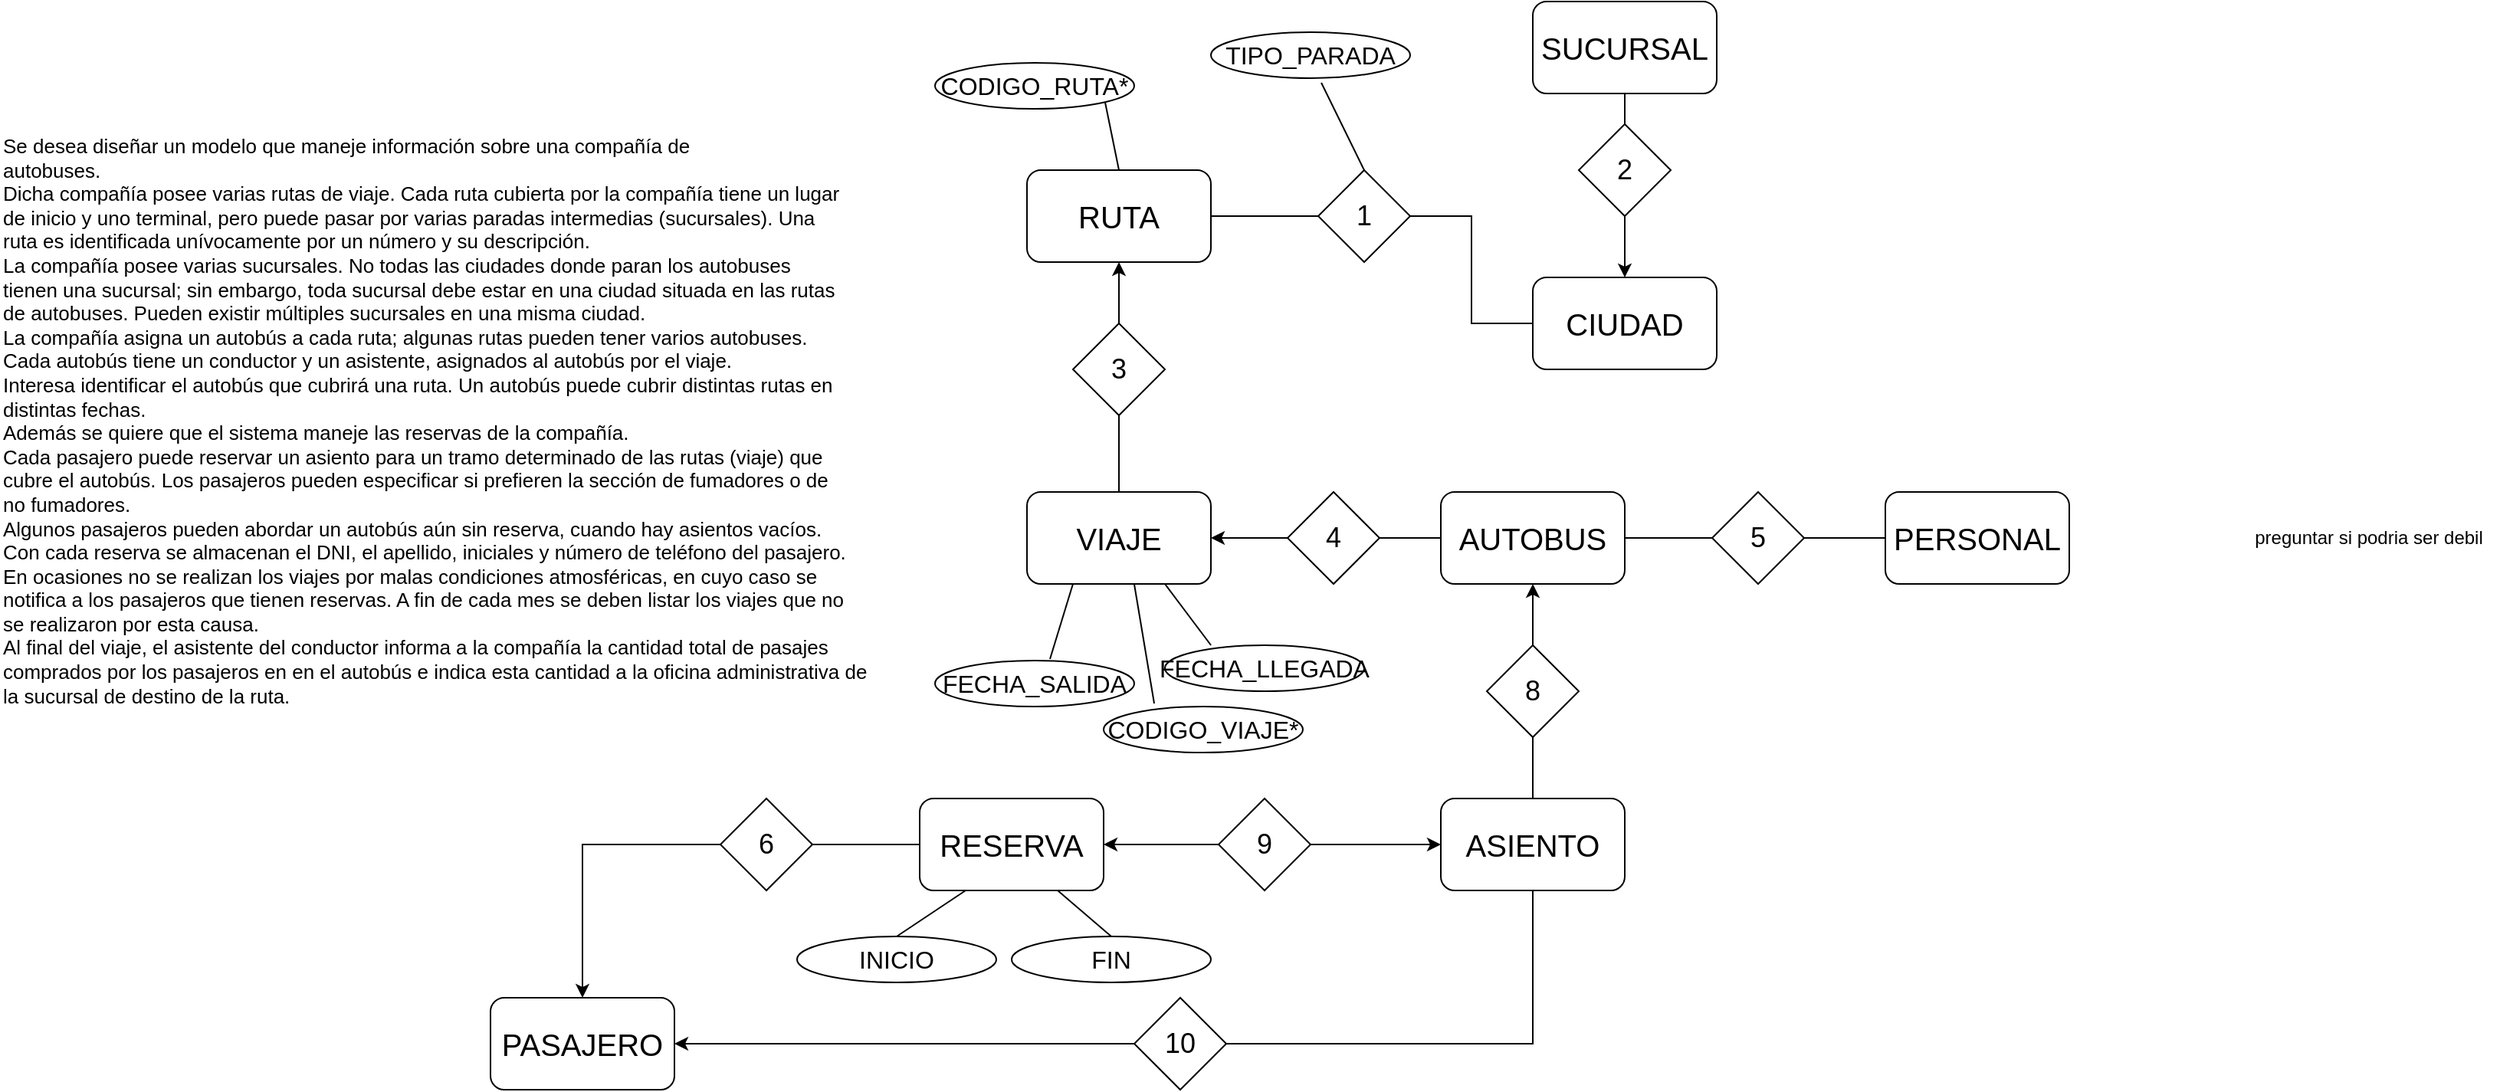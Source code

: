 <mxfile version="28.0.6">
  <diagram name="Página-1" id="aE-FFl67toxIuaBDlC4I">
    <mxGraphModel dx="2505" dy="989" grid="1" gridSize="10" guides="1" tooltips="1" connect="1" arrows="1" fold="1" page="1" pageScale="1" pageWidth="827" pageHeight="1169" math="0" shadow="0">
      <root>
        <mxCell id="0" />
        <mxCell id="1" parent="0" />
        <mxCell id="NjuNJt6X4ykDcnOs9bxC-1" value="Se desea diseñar un modelo que maneje información sobre una compañía de&lt;br&gt;autobuses.&lt;br&gt;Dicha compañía posee varias rutas de viaje. Cada ruta cubierta por la compañía tiene un lugar&lt;br&gt;de inicio y uno terminal, pero puede pasar por varias paradas intermedias (sucursales). Una&lt;br&gt;ruta es identificada unívocamente por un número y su descripción.&lt;br&gt;La compañía posee varias sucursales. No todas las ciudades donde paran los autobuses&lt;br&gt;tienen una sucursal; sin embargo, toda sucursal debe estar en una ciudad situada en las rutas&lt;br&gt;de autobuses. Pueden existir múltiples sucursales en una misma ciudad.&lt;br&gt;La compañía asigna un autobús a cada ruta; algunas rutas pueden tener varios autobuses.&lt;br&gt;Cada autobús tiene un conductor y un asistente, asignados al autobús por el viaje.&lt;br&gt;Interesa identificar el autobús que cubrirá una ruta. Un autobús puede cubrir distintas rutas en&lt;br&gt;distintas fechas.&lt;br&gt;Además se quiere que el sistema maneje las reservas de la compañía.&lt;br&gt;Cada pasajero puede reservar un asiento para un tramo determinado de las rutas (viaje) que&lt;br&gt;cubre el autobús. Los pasajeros pueden especificar si prefieren la sección de fumadores o de&lt;br&gt;no fumadores.&lt;br&gt;Algunos pasajeros pueden abordar un autobús aún sin reserva, cuando hay asientos vacíos.&lt;br&gt;Con cada reserva se almacenan el DNI, el apellido, iniciales y número de teléfono del pasajero.&lt;br&gt;En ocasiones no se realizan los viajes por malas condiciones atmosféricas, en cuyo caso se&lt;br&gt;notifica a los pasajeros que tienen reservas. A fin de cada mes se deben listar los viajes que no&lt;br&gt;se realizaron por esta causa.&lt;br&gt;Al final del viaje, el asistente del conductor informa a la compañía la cantidad total de pasajes&lt;br&gt;comprados por los pasajeros en en el autobús e indica esta cantidad a la oficina administrativa de&lt;br/&gt;la sucursal de destino de la ruta.&lt;div&gt;&lt;br/&gt;&lt;/div&gt;" style="text;whiteSpace=wrap;html=1;fontSize=13;" vertex="1" parent="1">
          <mxGeometry x="-350" y="350" width="570" height="360" as="geometry" />
        </mxCell>
        <mxCell id="NjuNJt6X4ykDcnOs9bxC-2" value="RUTA" style="rounded=1;whiteSpace=wrap;html=1;fontSize=20;" vertex="1" parent="1">
          <mxGeometry x="320" y="380" width="120" height="60" as="geometry" />
        </mxCell>
        <mxCell id="NjuNJt6X4ykDcnOs9bxC-10" value="CIUDAD" style="rounded=1;whiteSpace=wrap;html=1;fontSize=20;" vertex="1" parent="1">
          <mxGeometry x="650" y="450" width="120" height="60" as="geometry" />
        </mxCell>
        <mxCell id="NjuNJt6X4ykDcnOs9bxC-12" style="edgeStyle=orthogonalEdgeStyle;rounded=0;orthogonalLoop=1;jettySize=auto;html=1;entryX=1;entryY=0.5;entryDx=0;entryDy=0;endArrow=none;endFill=0;" edge="1" parent="1" source="NjuNJt6X4ykDcnOs9bxC-11" target="NjuNJt6X4ykDcnOs9bxC-2">
          <mxGeometry relative="1" as="geometry">
            <mxPoint x="450" y="400" as="targetPoint" />
          </mxGeometry>
        </mxCell>
        <mxCell id="NjuNJt6X4ykDcnOs9bxC-13" style="edgeStyle=orthogonalEdgeStyle;rounded=0;orthogonalLoop=1;jettySize=auto;html=1;entryX=0;entryY=0.5;entryDx=0;entryDy=0;endArrow=none;endFill=0;" edge="1" parent="1" source="NjuNJt6X4ykDcnOs9bxC-11" target="NjuNJt6X4ykDcnOs9bxC-10">
          <mxGeometry relative="1" as="geometry" />
        </mxCell>
        <mxCell id="NjuNJt6X4ykDcnOs9bxC-11" value="1" style="rhombus;whiteSpace=wrap;html=1;fontSize=18;" vertex="1" parent="1">
          <mxGeometry x="510" y="380" width="60" height="60" as="geometry" />
        </mxCell>
        <mxCell id="NjuNJt6X4ykDcnOs9bxC-16" value="TIPO_PARADA" style="ellipse;whiteSpace=wrap;html=1;fontSize=16;" vertex="1" parent="1">
          <mxGeometry x="440" y="290" width="130" height="30" as="geometry" />
        </mxCell>
        <mxCell id="NjuNJt6X4ykDcnOs9bxC-17" value="" style="endArrow=none;html=1;rounded=0;entryX=0.5;entryY=0;entryDx=0;entryDy=0;exitX=0.554;exitY=1.1;exitDx=0;exitDy=0;exitPerimeter=0;" edge="1" parent="1" source="NjuNJt6X4ykDcnOs9bxC-16" target="NjuNJt6X4ykDcnOs9bxC-11">
          <mxGeometry width="50" height="50" relative="1" as="geometry">
            <mxPoint x="380" y="320" as="sourcePoint" />
            <mxPoint x="430" y="270" as="targetPoint" />
          </mxGeometry>
        </mxCell>
        <mxCell id="NjuNJt6X4ykDcnOs9bxC-18" value="SUCURSAL" style="rounded=1;whiteSpace=wrap;html=1;fontSize=20;" vertex="1" parent="1">
          <mxGeometry x="650" y="270" width="120" height="60" as="geometry" />
        </mxCell>
        <mxCell id="NjuNJt6X4ykDcnOs9bxC-20" style="edgeStyle=orthogonalEdgeStyle;rounded=0;orthogonalLoop=1;jettySize=auto;html=1;entryX=0.5;entryY=1;entryDx=0;entryDy=0;endArrow=none;endFill=0;" edge="1" parent="1" source="NjuNJt6X4ykDcnOs9bxC-19" target="NjuNJt6X4ykDcnOs9bxC-18">
          <mxGeometry relative="1" as="geometry" />
        </mxCell>
        <mxCell id="NjuNJt6X4ykDcnOs9bxC-21" style="edgeStyle=orthogonalEdgeStyle;rounded=0;orthogonalLoop=1;jettySize=auto;html=1;entryX=0.5;entryY=0;entryDx=0;entryDy=0;" edge="1" parent="1" source="NjuNJt6X4ykDcnOs9bxC-19" target="NjuNJt6X4ykDcnOs9bxC-10">
          <mxGeometry relative="1" as="geometry" />
        </mxCell>
        <mxCell id="NjuNJt6X4ykDcnOs9bxC-19" value="2" style="rhombus;whiteSpace=wrap;html=1;fontSize=18;" vertex="1" parent="1">
          <mxGeometry x="680" y="350" width="60" height="60" as="geometry" />
        </mxCell>
        <mxCell id="NjuNJt6X4ykDcnOs9bxC-22" value="VIAJE" style="rounded=1;whiteSpace=wrap;html=1;fontSize=20;" vertex="1" parent="1">
          <mxGeometry x="320" y="590" width="120" height="60" as="geometry" />
        </mxCell>
        <mxCell id="NjuNJt6X4ykDcnOs9bxC-23" value="preguntar si podria ser debil" style="text;html=1;align=center;verticalAlign=middle;resizable=0;points=[];autosize=1;strokeColor=none;fillColor=none;" vertex="1" parent="1">
          <mxGeometry x="1110" y="605" width="170" height="30" as="geometry" />
        </mxCell>
        <mxCell id="NjuNJt6X4ykDcnOs9bxC-24" value="3" style="rhombus;whiteSpace=wrap;html=1;fontSize=18;" vertex="1" parent="1">
          <mxGeometry x="350" y="480" width="60" height="60" as="geometry" />
        </mxCell>
        <mxCell id="NjuNJt6X4ykDcnOs9bxC-25" style="edgeStyle=orthogonalEdgeStyle;rounded=0;orthogonalLoop=1;jettySize=auto;html=1;entryX=0.5;entryY=1;entryDx=0;entryDy=0;entryPerimeter=0;" edge="1" parent="1" source="NjuNJt6X4ykDcnOs9bxC-24" target="NjuNJt6X4ykDcnOs9bxC-2">
          <mxGeometry relative="1" as="geometry" />
        </mxCell>
        <mxCell id="NjuNJt6X4ykDcnOs9bxC-26" style="edgeStyle=orthogonalEdgeStyle;rounded=0;orthogonalLoop=1;jettySize=auto;html=1;entryX=0.5;entryY=0;entryDx=0;entryDy=0;endArrow=none;endFill=0;" edge="1" parent="1" source="NjuNJt6X4ykDcnOs9bxC-24" target="NjuNJt6X4ykDcnOs9bxC-22">
          <mxGeometry relative="1" as="geometry">
            <mxPoint x="382.13" y="570" as="targetPoint" />
          </mxGeometry>
        </mxCell>
        <mxCell id="NjuNJt6X4ykDcnOs9bxC-27" value="AUTOBUS" style="rounded=1;whiteSpace=wrap;html=1;fontSize=20;" vertex="1" parent="1">
          <mxGeometry x="590" y="590" width="120" height="60" as="geometry" />
        </mxCell>
        <mxCell id="NjuNJt6X4ykDcnOs9bxC-29" style="edgeStyle=orthogonalEdgeStyle;rounded=0;orthogonalLoop=1;jettySize=auto;html=1;entryX=1;entryY=0.5;entryDx=0;entryDy=0;endArrow=classic;endFill=1;" edge="1" parent="1" source="NjuNJt6X4ykDcnOs9bxC-28" target="NjuNJt6X4ykDcnOs9bxC-22">
          <mxGeometry relative="1" as="geometry" />
        </mxCell>
        <mxCell id="NjuNJt6X4ykDcnOs9bxC-30" style="edgeStyle=orthogonalEdgeStyle;rounded=0;orthogonalLoop=1;jettySize=auto;html=1;entryX=0;entryY=0.5;entryDx=0;entryDy=0;endArrow=none;endFill=0;" edge="1" parent="1" source="NjuNJt6X4ykDcnOs9bxC-28" target="NjuNJt6X4ykDcnOs9bxC-27">
          <mxGeometry relative="1" as="geometry" />
        </mxCell>
        <mxCell id="NjuNJt6X4ykDcnOs9bxC-28" value="4" style="rhombus;whiteSpace=wrap;html=1;fontSize=18;" vertex="1" parent="1">
          <mxGeometry x="490" y="590" width="60" height="60" as="geometry" />
        </mxCell>
        <mxCell id="NjuNJt6X4ykDcnOs9bxC-31" value="PERSONAL" style="rounded=1;whiteSpace=wrap;html=1;fontSize=20;" vertex="1" parent="1">
          <mxGeometry x="880" y="590" width="120" height="60" as="geometry" />
        </mxCell>
        <mxCell id="NjuNJt6X4ykDcnOs9bxC-34" style="edgeStyle=orthogonalEdgeStyle;rounded=0;orthogonalLoop=1;jettySize=auto;html=1;entryX=1;entryY=0.5;entryDx=0;entryDy=0;endArrow=none;endFill=0;" edge="1" parent="1" source="NjuNJt6X4ykDcnOs9bxC-33" target="NjuNJt6X4ykDcnOs9bxC-27">
          <mxGeometry relative="1" as="geometry">
            <mxPoint x="730" y="620" as="targetPoint" />
          </mxGeometry>
        </mxCell>
        <mxCell id="NjuNJt6X4ykDcnOs9bxC-35" style="edgeStyle=orthogonalEdgeStyle;rounded=0;orthogonalLoop=1;jettySize=auto;html=1;entryX=0;entryY=0.5;entryDx=0;entryDy=0;endArrow=none;endFill=0;" edge="1" parent="1" source="NjuNJt6X4ykDcnOs9bxC-33" target="NjuNJt6X4ykDcnOs9bxC-31">
          <mxGeometry relative="1" as="geometry" />
        </mxCell>
        <mxCell id="NjuNJt6X4ykDcnOs9bxC-33" value="5" style="rhombus;whiteSpace=wrap;html=1;fontSize=18;" vertex="1" parent="1">
          <mxGeometry x="767" y="590" width="60" height="60" as="geometry" />
        </mxCell>
        <mxCell id="NjuNJt6X4ykDcnOs9bxC-37" value="FECHA_SALIDA" style="ellipse;whiteSpace=wrap;html=1;fontSize=16;" vertex="1" parent="1">
          <mxGeometry x="260" y="700" width="130" height="30" as="geometry" />
        </mxCell>
        <mxCell id="NjuNJt6X4ykDcnOs9bxC-38" value="FECHA_LLEGADA" style="ellipse;whiteSpace=wrap;html=1;fontSize=16;" vertex="1" parent="1">
          <mxGeometry x="410" y="690" width="130" height="30" as="geometry" />
        </mxCell>
        <mxCell id="NjuNJt6X4ykDcnOs9bxC-39" value="" style="endArrow=none;html=1;rounded=0;exitX=0.25;exitY=1;exitDx=0;exitDy=0;entryX=0.577;entryY=-0.033;entryDx=0;entryDy=0;entryPerimeter=0;" edge="1" parent="1" source="NjuNJt6X4ykDcnOs9bxC-22" target="NjuNJt6X4ykDcnOs9bxC-37">
          <mxGeometry width="50" height="50" relative="1" as="geometry">
            <mxPoint x="280" y="530" as="sourcePoint" />
            <mxPoint x="330" y="480" as="targetPoint" />
          </mxGeometry>
        </mxCell>
        <mxCell id="NjuNJt6X4ykDcnOs9bxC-40" value="" style="endArrow=none;html=1;rounded=0;entryX=0.75;entryY=1;entryDx=0;entryDy=0;exitX=0.231;exitY=0;exitDx=0;exitDy=0;exitPerimeter=0;" edge="1" parent="1" source="NjuNJt6X4ykDcnOs9bxC-38" target="NjuNJt6X4ykDcnOs9bxC-22">
          <mxGeometry width="50" height="50" relative="1" as="geometry">
            <mxPoint x="290" y="540" as="sourcePoint" />
            <mxPoint x="340" y="490" as="targetPoint" />
          </mxGeometry>
        </mxCell>
        <mxCell id="NjuNJt6X4ykDcnOs9bxC-41" value="CODIGO_VIAJE*" style="ellipse;whiteSpace=wrap;html=1;fontSize=16;" vertex="1" parent="1">
          <mxGeometry x="370" y="730" width="130" height="30" as="geometry" />
        </mxCell>
        <mxCell id="NjuNJt6X4ykDcnOs9bxC-42" value="" style="endArrow=none;html=1;rounded=0;entryX=0.583;entryY=1;entryDx=0;entryDy=0;exitX=0.254;exitY=-0.067;exitDx=0;exitDy=0;exitPerimeter=0;entryPerimeter=0;" edge="1" parent="1" source="NjuNJt6X4ykDcnOs9bxC-41" target="NjuNJt6X4ykDcnOs9bxC-22">
          <mxGeometry width="50" height="50" relative="1" as="geometry">
            <mxPoint x="450" y="700" as="sourcePoint" />
            <mxPoint x="420" y="660" as="targetPoint" />
          </mxGeometry>
        </mxCell>
        <mxCell id="NjuNJt6X4ykDcnOs9bxC-44" value="CODIGO_RUTA*" style="ellipse;whiteSpace=wrap;html=1;fontSize=16;" vertex="1" parent="1">
          <mxGeometry x="260" y="310" width="130" height="30" as="geometry" />
        </mxCell>
        <mxCell id="NjuNJt6X4ykDcnOs9bxC-45" value="" style="endArrow=none;html=1;rounded=0;entryX=0.5;entryY=0;entryDx=0;entryDy=0;exitX=1;exitY=1;exitDx=0;exitDy=0;" edge="1" parent="1" source="NjuNJt6X4ykDcnOs9bxC-44" target="NjuNJt6X4ykDcnOs9bxC-2">
          <mxGeometry width="50" height="50" relative="1" as="geometry">
            <mxPoint x="522" y="333" as="sourcePoint" />
            <mxPoint x="560" y="380" as="targetPoint" />
          </mxGeometry>
        </mxCell>
        <mxCell id="NjuNJt6X4ykDcnOs9bxC-46" value="PASAJERO" style="rounded=1;whiteSpace=wrap;html=1;fontSize=20;" vertex="1" parent="1">
          <mxGeometry x="-30" y="920" width="120" height="60" as="geometry" />
        </mxCell>
        <mxCell id="NjuNJt6X4ykDcnOs9bxC-47" value="RESERVA" style="rounded=1;whiteSpace=wrap;html=1;fontSize=20;" vertex="1" parent="1">
          <mxGeometry x="250" y="790" width="120" height="60" as="geometry" />
        </mxCell>
        <mxCell id="NjuNJt6X4ykDcnOs9bxC-50" style="edgeStyle=orthogonalEdgeStyle;rounded=0;orthogonalLoop=1;jettySize=auto;html=1;" edge="1" parent="1" source="NjuNJt6X4ykDcnOs9bxC-49" target="NjuNJt6X4ykDcnOs9bxC-46">
          <mxGeometry relative="1" as="geometry" />
        </mxCell>
        <mxCell id="NjuNJt6X4ykDcnOs9bxC-51" style="edgeStyle=orthogonalEdgeStyle;rounded=0;orthogonalLoop=1;jettySize=auto;html=1;endArrow=none;endFill=0;" edge="1" parent="1" source="NjuNJt6X4ykDcnOs9bxC-49" target="NjuNJt6X4ykDcnOs9bxC-47">
          <mxGeometry relative="1" as="geometry" />
        </mxCell>
        <mxCell id="NjuNJt6X4ykDcnOs9bxC-49" value="6" style="rhombus;whiteSpace=wrap;html=1;fontSize=18;" vertex="1" parent="1">
          <mxGeometry x="120" y="790" width="60" height="60" as="geometry" />
        </mxCell>
        <mxCell id="NjuNJt6X4ykDcnOs9bxC-55" value="ASIENTO" style="rounded=1;whiteSpace=wrap;html=1;fontSize=20;" vertex="1" parent="1">
          <mxGeometry x="590" y="790" width="120" height="60" as="geometry" />
        </mxCell>
        <mxCell id="NjuNJt6X4ykDcnOs9bxC-57" style="edgeStyle=orthogonalEdgeStyle;rounded=0;orthogonalLoop=1;jettySize=auto;html=1;entryX=0.5;entryY=1;entryDx=0;entryDy=0;" edge="1" parent="1" source="NjuNJt6X4ykDcnOs9bxC-56" target="NjuNJt6X4ykDcnOs9bxC-27">
          <mxGeometry relative="1" as="geometry" />
        </mxCell>
        <mxCell id="NjuNJt6X4ykDcnOs9bxC-58" style="edgeStyle=orthogonalEdgeStyle;rounded=0;orthogonalLoop=1;jettySize=auto;html=1;entryX=0.5;entryY=0;entryDx=0;entryDy=0;endArrow=none;endFill=0;" edge="1" parent="1" source="NjuNJt6X4ykDcnOs9bxC-56" target="NjuNJt6X4ykDcnOs9bxC-55">
          <mxGeometry relative="1" as="geometry" />
        </mxCell>
        <mxCell id="NjuNJt6X4ykDcnOs9bxC-56" value="8" style="rhombus;whiteSpace=wrap;html=1;fontSize=18;" vertex="1" parent="1">
          <mxGeometry x="620" y="690" width="60" height="60" as="geometry" />
        </mxCell>
        <mxCell id="NjuNJt6X4ykDcnOs9bxC-61" style="edgeStyle=orthogonalEdgeStyle;rounded=0;orthogonalLoop=1;jettySize=auto;html=1;" edge="1" parent="1" source="NjuNJt6X4ykDcnOs9bxC-59" target="NjuNJt6X4ykDcnOs9bxC-47">
          <mxGeometry relative="1" as="geometry" />
        </mxCell>
        <mxCell id="NjuNJt6X4ykDcnOs9bxC-62" style="edgeStyle=orthogonalEdgeStyle;rounded=0;orthogonalLoop=1;jettySize=auto;html=1;entryX=0;entryY=0.5;entryDx=0;entryDy=0;" edge="1" parent="1" source="NjuNJt6X4ykDcnOs9bxC-59" target="NjuNJt6X4ykDcnOs9bxC-55">
          <mxGeometry relative="1" as="geometry" />
        </mxCell>
        <mxCell id="NjuNJt6X4ykDcnOs9bxC-59" value="9" style="rhombus;whiteSpace=wrap;html=1;fontSize=18;" vertex="1" parent="1">
          <mxGeometry x="445" y="790" width="60" height="60" as="geometry" />
        </mxCell>
        <mxCell id="NjuNJt6X4ykDcnOs9bxC-67" style="edgeStyle=orthogonalEdgeStyle;rounded=0;orthogonalLoop=1;jettySize=auto;html=1;entryX=1;entryY=0.5;entryDx=0;entryDy=0;" edge="1" parent="1" source="NjuNJt6X4ykDcnOs9bxC-66" target="NjuNJt6X4ykDcnOs9bxC-46">
          <mxGeometry relative="1" as="geometry" />
        </mxCell>
        <mxCell id="NjuNJt6X4ykDcnOs9bxC-68" style="edgeStyle=orthogonalEdgeStyle;rounded=0;orthogonalLoop=1;jettySize=auto;html=1;entryX=0.5;entryY=1;entryDx=0;entryDy=0;endArrow=none;endFill=0;" edge="1" parent="1" source="NjuNJt6X4ykDcnOs9bxC-66" target="NjuNJt6X4ykDcnOs9bxC-55">
          <mxGeometry relative="1" as="geometry" />
        </mxCell>
        <mxCell id="NjuNJt6X4ykDcnOs9bxC-66" value="10" style="rhombus;whiteSpace=wrap;html=1;fontSize=18;" vertex="1" parent="1">
          <mxGeometry x="390" y="920" width="60" height="60" as="geometry" />
        </mxCell>
        <mxCell id="NjuNJt6X4ykDcnOs9bxC-69" value="INICIO" style="ellipse;whiteSpace=wrap;html=1;fontSize=16;" vertex="1" parent="1">
          <mxGeometry x="170" y="880" width="130" height="30" as="geometry" />
        </mxCell>
        <mxCell id="NjuNJt6X4ykDcnOs9bxC-70" value="FIN" style="ellipse;whiteSpace=wrap;html=1;fontSize=16;" vertex="1" parent="1">
          <mxGeometry x="310" y="880" width="130" height="30" as="geometry" />
        </mxCell>
        <mxCell id="NjuNJt6X4ykDcnOs9bxC-71" value="" style="endArrow=none;html=1;rounded=0;entryX=0.25;entryY=1;entryDx=0;entryDy=0;exitX=0.5;exitY=0;exitDx=0;exitDy=0;" edge="1" parent="1" source="NjuNJt6X4ykDcnOs9bxC-69" target="NjuNJt6X4ykDcnOs9bxC-47">
          <mxGeometry width="50" height="50" relative="1" as="geometry">
            <mxPoint x="160" y="890" as="sourcePoint" />
            <mxPoint x="210" y="840" as="targetPoint" />
          </mxGeometry>
        </mxCell>
        <mxCell id="NjuNJt6X4ykDcnOs9bxC-72" value="" style="endArrow=none;html=1;rounded=0;entryX=0.75;entryY=1;entryDx=0;entryDy=0;exitX=0.5;exitY=0;exitDx=0;exitDy=0;" edge="1" parent="1" source="NjuNJt6X4ykDcnOs9bxC-70" target="NjuNJt6X4ykDcnOs9bxC-47">
          <mxGeometry width="50" height="50" relative="1" as="geometry">
            <mxPoint x="320" y="710" as="sourcePoint" />
            <mxPoint x="370" y="660" as="targetPoint" />
          </mxGeometry>
        </mxCell>
      </root>
    </mxGraphModel>
  </diagram>
</mxfile>
